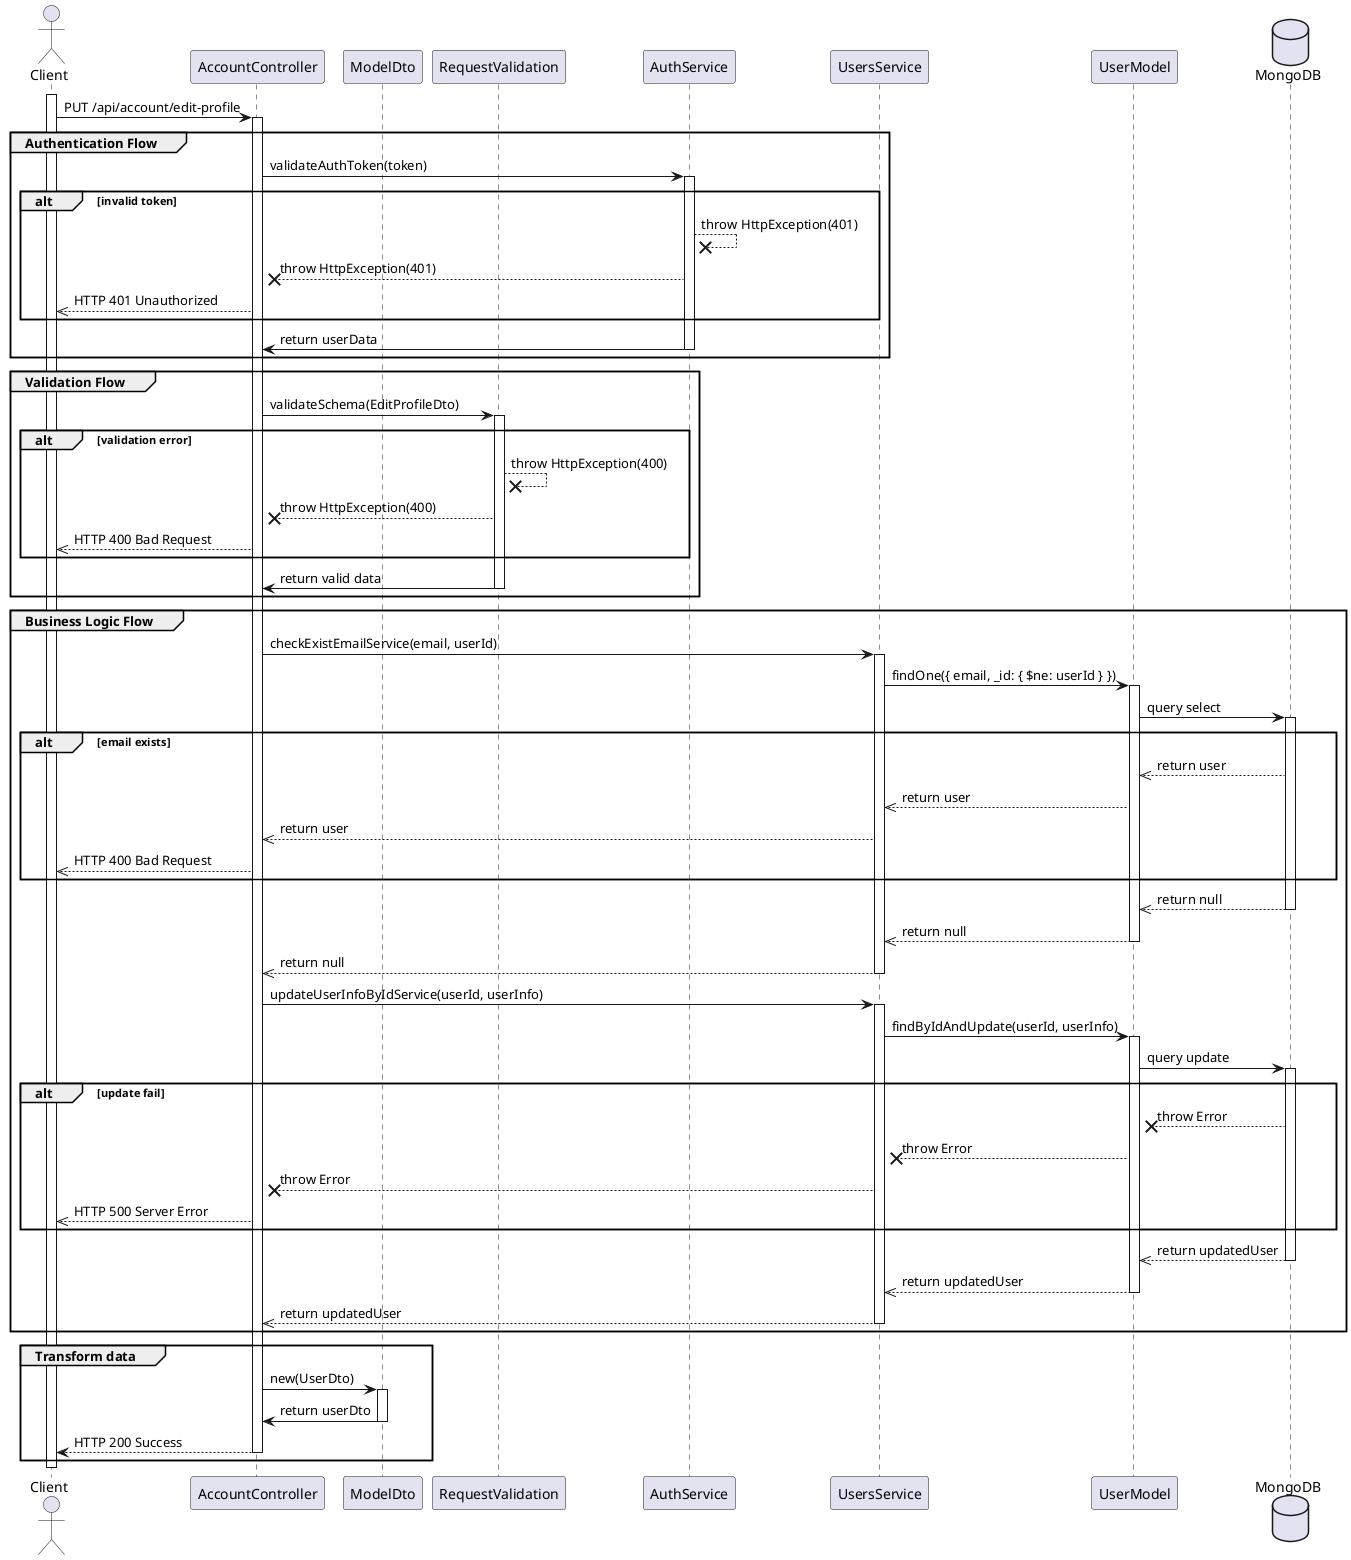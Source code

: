 @startuml Update User Profile

actor Client
participant AccountController
participant ModelDto
participant RequestValidation
participant AuthService
participant UsersService
participant UserModel
database MongoDB

activate Client
Client -> AccountController: PUT /api/account/edit-profile
activate AccountController

group Authentication Flow
    AccountController -> AuthService: validateAuthToken(token)
    activate AuthService
    
    alt invalid token
        AuthService --x AuthService: throw HttpException(401)
        AuthService --x AccountController: throw HttpException(401)
        AccountController -->> Client: HTTP 401 Unauthorized
    end

    AuthService -> AccountController: return userData
    deactivate AuthService
end

group Validation Flow
    AccountController -> RequestValidation: validateSchema(EditProfileDto)
    activate RequestValidation
    
    alt validation error
        RequestValidation --x RequestValidation: throw HttpException(400)
        RequestValidation --x AccountController: throw HttpException(400)
        AccountController -->> Client: HTTP 400 Bad Request
    end

    RequestValidation -> AccountController: return valid data
    deactivate RequestValidation
end

group Business Logic Flow
    AccountController -> UsersService: checkExistEmailService(email, userId)
    activate UsersService
    
    UsersService -> UserModel: findOne({ email, _id: { $ne: userId } })
    activate UserModel
    UserModel -> MongoDB: query select
    activate MongoDB

    alt email exists
        MongoDB -->> UserModel: return user
        UserModel -->> UsersService: return user
        UsersService -->> AccountController: return user
        AccountController -->> Client: HTTP 400 Bad Request
    end

    MongoDB -->> UserModel: return null
    deactivate MongoDB
    UserModel -->> UsersService: return null
    deactivate UserModel
    UsersService -->> AccountController: return null
    deactivate UsersService

    AccountController -> UsersService: updateUserInfoByIdService(userId, userInfo)
    activate UsersService
    UsersService -> UserModel: findByIdAndUpdate(userId, userInfo)
    activate UserModel
    UserModel -> MongoDB: query update
    activate MongoDB

    alt update fail
        MongoDB --x UserModel: throw Error
        UserModel --x UsersService: throw Error
        UsersService --x AccountController: throw Error
        AccountController -->> Client: HTTP 500 Server Error
    end

    MongoDB -->> UserModel: return updatedUser
    deactivate MongoDB
    UserModel -->> UsersService: return updatedUser
    deactivate UserModel
    UsersService -->> AccountController: return updatedUser
    deactivate UsersService
end

group Transform data
    AccountController -> ModelDto: new(UserDto)
    activate ModelDto
    ModelDto -> AccountController: return userDto
    deactivate ModelDto

    AccountController --> Client: HTTP 200 Success
    deactivate AccountController
end

deactivate Client

@enduml